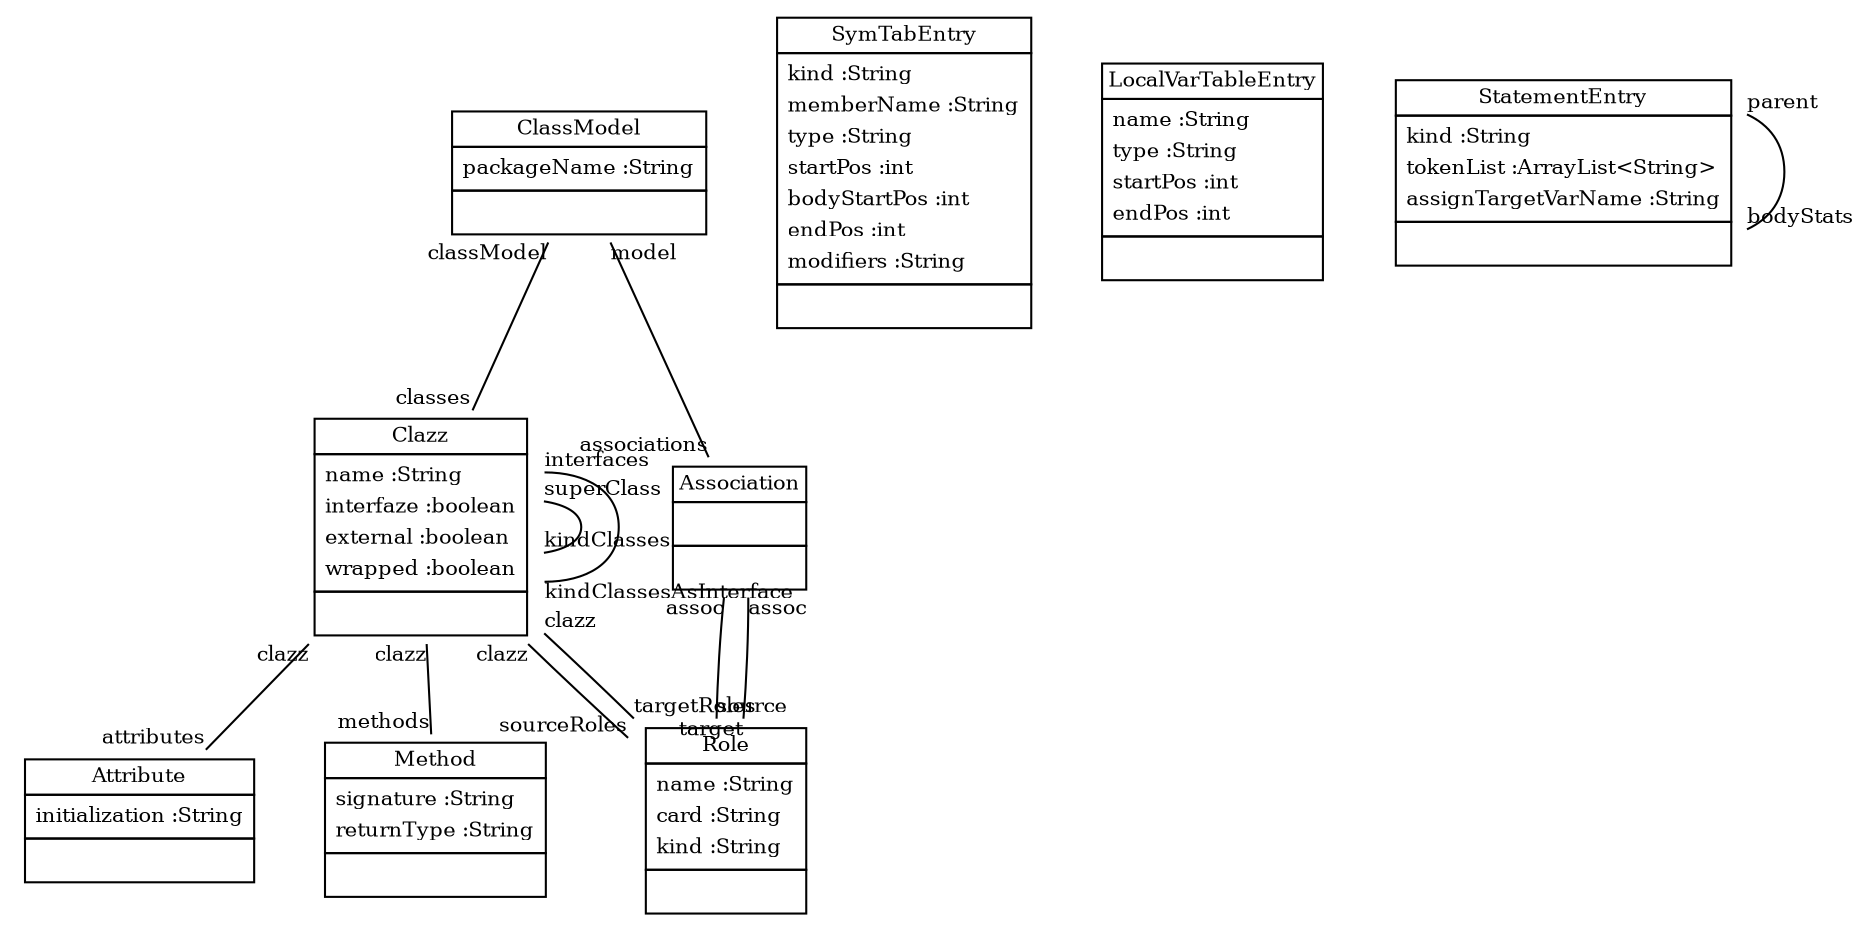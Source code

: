 
 digraph ClassDiagram {
    node [shape = none, fontsize = 10]; 
    edge [fontsize = 10];
    
    
    _ClassModel [label=<<table border='0' cellborder='1' cellspacing='0'> <tr> <td HREF="../src/org/sdmlib/models/classes/ClassModel.java">ClassModel</td> </tr> <tr><td><table border='0' cellborder='0' cellspacing='0'> <tr><td align='left'>packageName :String</td></tr>  </table></td></tr> <tr><td><table border='0' cellborder='0' cellspacing='0'> <tr><td> </td></tr> </table></td></tr> </table>>];
    _Clazz [label=<<table border='0' cellborder='1' cellspacing='0'> <tr> <td HREF="../src/org/sdmlib/models/classes/Clazz.java">Clazz</td> </tr> <tr><td><table border='0' cellborder='0' cellspacing='0'> <tr><td align='left'>name :String</td></tr> <tr><td align='left'>interfaze :boolean</td></tr> <tr><td align='left'>external :boolean</td></tr> <tr><td align='left'>wrapped :boolean</td></tr>  </table></td></tr> <tr><td><table border='0' cellborder='0' cellspacing='0'> <tr><td> </td></tr> </table></td></tr> </table>>];
    _Attribute [label=<<table border='0' cellborder='1' cellspacing='0'> <tr> <td HREF="../src/org/sdmlib/models/classes/Attribute.java">Attribute</td> </tr> <tr><td><table border='0' cellborder='0' cellspacing='0'> <tr><td align='left'>initialization :String</td></tr>  </table></td></tr> <tr><td><table border='0' cellborder='0' cellspacing='0'> <tr><td> </td></tr> </table></td></tr> </table>>];
    _Method [label=<<table border='0' cellborder='1' cellspacing='0'> <tr> <td HREF="../src/org/sdmlib/models/classes/Method.java">Method</td> </tr> <tr><td><table border='0' cellborder='0' cellspacing='0'> <tr><td align='left'>signature :String</td></tr> <tr><td align='left'>returnType :String</td></tr>  </table></td></tr> <tr><td><table border='0' cellborder='0' cellspacing='0'> <tr><td> </td></tr> </table></td></tr> </table>>];
    _Association [label=<<table border='0' cellborder='1' cellspacing='0'> <tr> <td HREF="../src/org/sdmlib/models/classes/Association.java">Association</td> </tr> <tr><td><table border='0' cellborder='0' cellspacing='0'> <tr><td> </td></tr> </table></td></tr> <tr><td><table border='0' cellborder='0' cellspacing='0'> <tr><td> </td></tr> </table></td></tr> </table>>];
    _Role [label=<<table border='0' cellborder='1' cellspacing='0'> <tr> <td HREF="../src/org/sdmlib/models/classes/Role.java">Role</td> </tr> <tr><td><table border='0' cellborder='0' cellspacing='0'> <tr><td align='left'>name :String</td></tr> <tr><td align='left'>card :String</td></tr> <tr><td align='left'>kind :String</td></tr>  </table></td></tr> <tr><td><table border='0' cellborder='0' cellspacing='0'> <tr><td> </td></tr> </table></td></tr> </table>>];
    _SymTabEntry [label=<<table border='0' cellborder='1' cellspacing='0'> <tr> <td HREF="../src/org/sdmlib/codegen/SymTabEntry.java">SymTabEntry</td> </tr> <tr><td><table border='0' cellborder='0' cellspacing='0'> <tr><td align='left'>kind :String</td></tr> <tr><td align='left'>memberName :String</td></tr> <tr><td align='left'>type :String</td></tr> <tr><td align='left'>startPos :int</td></tr> <tr><td align='left'>bodyStartPos :int</td></tr> <tr><td align='left'>endPos :int</td></tr> <tr><td align='left'>modifiers :String</td></tr>  </table></td></tr> <tr><td><table border='0' cellborder='0' cellspacing='0'> <tr><td> </td></tr> </table></td></tr> </table>>];
    _LocalVarTableEntry [label=<<table border='0' cellborder='1' cellspacing='0'> <tr> <td HREF="../src/org/sdmlib/codegen/LocalVarTableEntry.java">LocalVarTableEntry</td> </tr> <tr><td><table border='0' cellborder='0' cellspacing='0'> <tr><td align='left'>name :String</td></tr> <tr><td align='left'>type :String</td></tr> <tr><td align='left'>startPos :int</td></tr> <tr><td align='left'>endPos :int</td></tr>  </table></td></tr> <tr><td><table border='0' cellborder='0' cellspacing='0'> <tr><td> </td></tr> </table></td></tr> </table>>];
    _StatementEntry [label=<<table border='0' cellborder='1' cellspacing='0'> <tr> <td HREF="../src/org/sdmlib/codegen/StatementEntry.java">StatementEntry</td> </tr> <tr><td><table border='0' cellborder='0' cellspacing='0'> <tr><td align='left'>kind :String</td></tr> <tr><td align='left'>tokenList :ArrayList&#60;String&#62;</td></tr> <tr><td align='left'>assignTargetVarName :String</td></tr>  </table></td></tr> <tr><td><table border='0' cellborder='0' cellspacing='0'> <tr><td> </td></tr> </table></td></tr> </table>>];
    
    
    
    _ClassModel -> _Clazz [headlabel = "classes" taillabel = "classModel" arrowhead = "none" ];
    _Clazz -> _Clazz [headlabel = "kindClasses" taillabel = "superClass" arrowhead = "none" ];
    _Clazz -> _Clazz [headlabel = "kindClassesAsInterface" taillabel = "interfaces" arrowhead = "none" ];
    _Clazz -> _Attribute [headlabel = "attributes" taillabel = "clazz" arrowhead = "none" ];
    _Clazz -> _Method [headlabel = "methods" taillabel = "clazz" arrowhead = "none" ];
    _ClassModel -> _Association [headlabel = "associations" taillabel = "model" arrowhead = "none" ];
    _Clazz -> _Role [headlabel = "sourceRoles" taillabel = "clazz" arrowhead = "none" ];
    _Clazz -> _Role [headlabel = "targetRoles" taillabel = "clazz" arrowhead = "none" ];
    _Association -> _Role [headlabel = "source" taillabel = "assoc" arrowhead = "none" ];
    _Association -> _Role [headlabel = "target" taillabel = "assoc" arrowhead = "none" ];
    _StatementEntry -> _StatementEntry [headlabel = "bodyStats" taillabel = "parent" arrowhead = "none" ];
}
